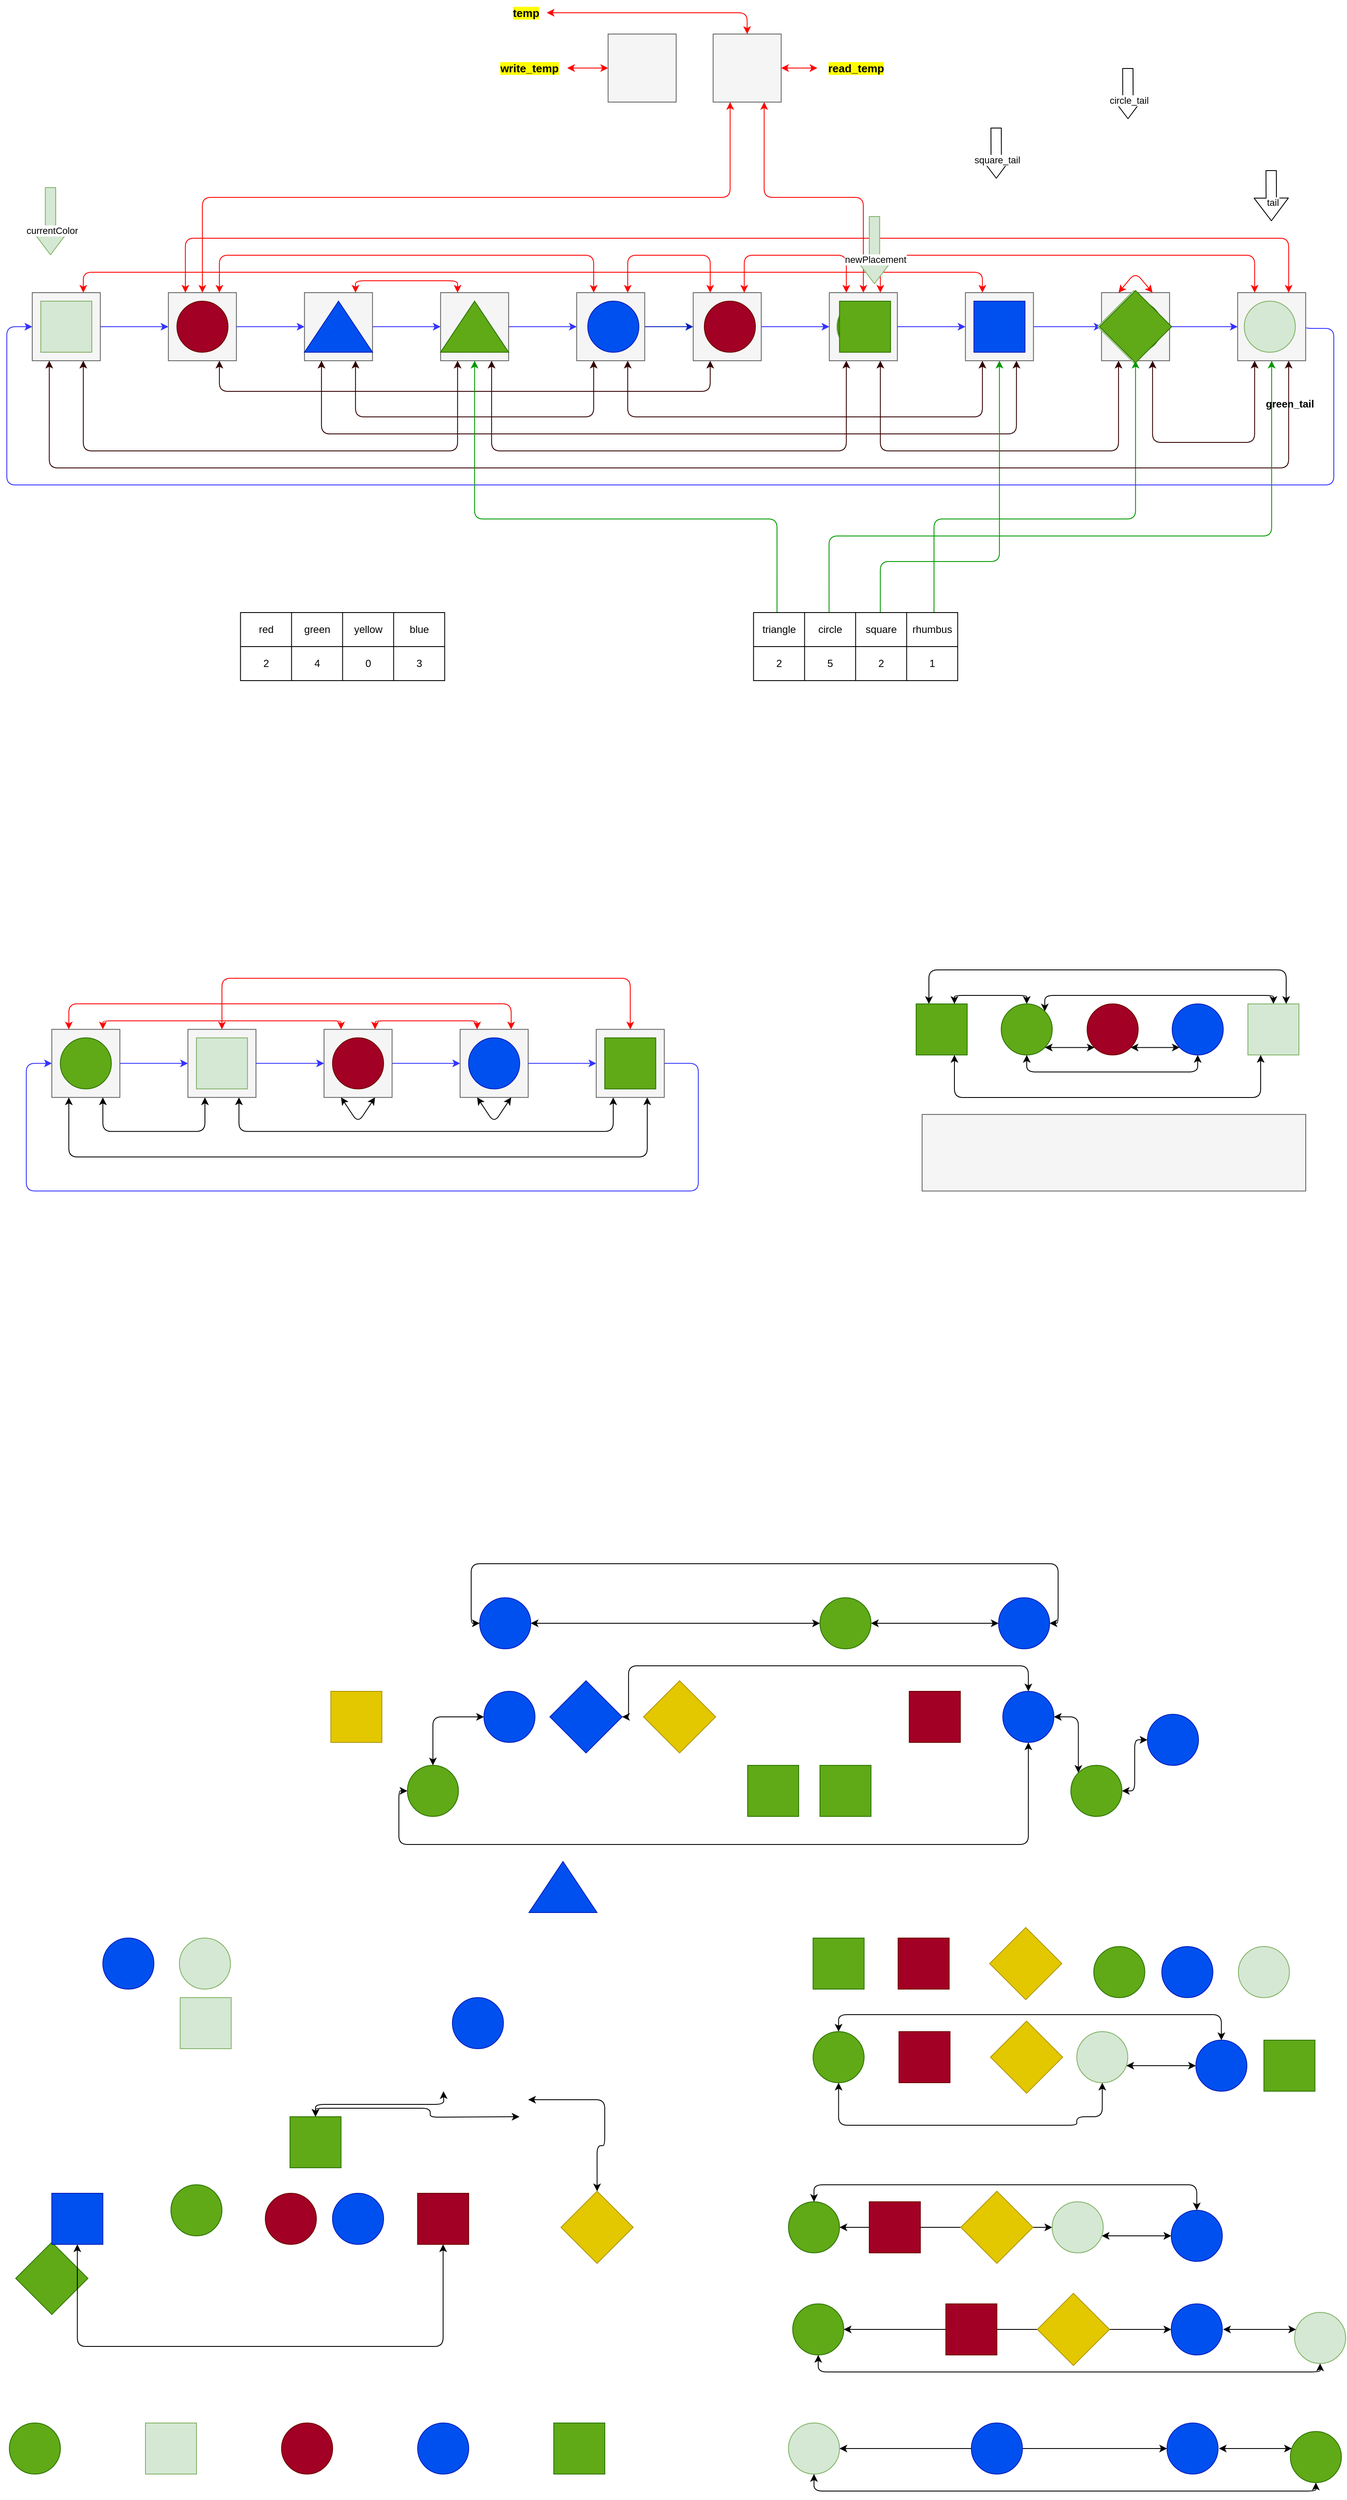 <mxfile>
    <diagram id="53bg4_jwCbrBlbMAhEiI" name="Page-1">
        <mxGraphModel dx="1363" dy="-1769" grid="1" gridSize="10" guides="1" tooltips="1" connect="1" arrows="1" fold="1" page="1" pageScale="1" pageWidth="1654" pageHeight="1169" math="0" shadow="0">
            <root>
                <mxCell id="0"/>
                <mxCell id="1" parent="0"/>
                <mxCell id="395" style="edgeStyle=orthogonalEdgeStyle;html=1;exitX=1;exitY=0.5;exitDx=0;exitDy=0;entryX=0;entryY=0.5;entryDx=0;entryDy=0;startArrow=none;startFill=0;strokeColor=#3333FF;" parent="1" source="396" target="399" edge="1">
                    <mxGeometry relative="1" as="geometry"/>
                </mxCell>
                <mxCell id="477" style="edgeStyle=orthogonalEdgeStyle;html=1;exitX=0.75;exitY=1;exitDx=0;exitDy=0;entryX=0.25;entryY=1;entryDx=0;entryDy=0;strokeColor=#330000;startArrow=classic;startFill=1;" parent="1" source="396" target="405" edge="1">
                    <mxGeometry relative="1" as="geometry">
                        <Array as="points">
                            <mxPoint x="137.01" y="2950"/>
                            <mxPoint x="577.01" y="2950"/>
                        </Array>
                    </mxGeometry>
                </mxCell>
                <mxCell id="396" value="" style="rounded=0;whiteSpace=wrap;html=1;fillColor=#f5f5f5;strokeColor=#666666;fontColor=#333333;" parent="1" vertex="1">
                    <mxGeometry x="76.92" y="2764" width="80" height="80" as="geometry"/>
                </mxCell>
                <mxCell id="482" style="edgeStyle=orthogonalEdgeStyle;html=1;exitX=0.75;exitY=1;exitDx=0;exitDy=0;entryX=0.25;entryY=1;entryDx=0;entryDy=0;strokeColor=#330000;startArrow=classic;startFill=1;" parent="1" source="399" target="444" edge="1">
                    <mxGeometry relative="1" as="geometry">
                        <Array as="points">
                            <mxPoint x="297.01" y="2880"/>
                            <mxPoint x="874.01" y="2880"/>
                        </Array>
                    </mxGeometry>
                </mxCell>
                <mxCell id="399" value="" style="rounded=0;whiteSpace=wrap;html=1;fillColor=#f5f5f5;strokeColor=#666666;fontColor=#333333;" parent="1" vertex="1">
                    <mxGeometry x="236.92" y="2764" width="80" height="80" as="geometry"/>
                </mxCell>
                <mxCell id="401" style="edgeStyle=orthogonalEdgeStyle;html=1;exitX=1;exitY=0.5;exitDx=0;exitDy=0;entryX=0;entryY=0.5;entryDx=0;entryDy=0;startArrow=none;startFill=0;strokeColor=#3333FF;" parent="1" source="402" target="405" edge="1">
                    <mxGeometry relative="1" as="geometry"/>
                </mxCell>
                <mxCell id="474" style="edgeStyle=orthogonalEdgeStyle;html=1;exitX=0.25;exitY=0;exitDx=0;exitDy=0;entryX=0.75;entryY=0;entryDx=0;entryDy=0;strokeColor=#FF0000;startArrow=classic;startFill=1;" parent="1" source="450" target="396" edge="1">
                    <mxGeometry relative="1" as="geometry">
                        <Array as="points">
                            <mxPoint x="1194.01" y="2740"/>
                            <mxPoint x="137.01" y="2740"/>
                        </Array>
                    </mxGeometry>
                </mxCell>
                <mxCell id="483" style="edgeStyle=orthogonalEdgeStyle;html=1;exitX=0.75;exitY=1;exitDx=0;exitDy=0;entryX=0.25;entryY=1;entryDx=0;entryDy=0;strokeColor=#330000;startArrow=classic;startFill=1;" parent="1" source="402" target="407" edge="1">
                    <mxGeometry relative="1" as="geometry">
                        <Array as="points">
                            <mxPoint x="457.01" y="2910"/>
                            <mxPoint x="737.01" y="2910"/>
                        </Array>
                    </mxGeometry>
                </mxCell>
                <mxCell id="402" value="" style="rounded=0;whiteSpace=wrap;html=1;fillColor=#f5f5f5;fontColor=#333333;strokeColor=#666666;" parent="1" vertex="1">
                    <mxGeometry x="396.92" y="2764" width="80" height="80" as="geometry"/>
                </mxCell>
                <mxCell id="478" style="edgeStyle=orthogonalEdgeStyle;html=1;exitX=0.75;exitY=1;exitDx=0;exitDy=0;entryX=0.25;entryY=1;entryDx=0;entryDy=0;strokeColor=#330000;startArrow=classic;startFill=1;" parent="1" source="405" target="447" edge="1">
                    <mxGeometry relative="1" as="geometry">
                        <Array as="points">
                            <mxPoint x="617.01" y="2950"/>
                            <mxPoint x="1034.01" y="2950"/>
                        </Array>
                    </mxGeometry>
                </mxCell>
                <mxCell id="487" style="edgeStyle=orthogonalEdgeStyle;html=1;exitX=0.75;exitY=0;exitDx=0;exitDy=0;entryX=0.25;entryY=0;entryDx=0;entryDy=0;strokeColor=#FF0000;startArrow=classic;startFill=1;" parent="1" source="399" target="407" edge="1">
                    <mxGeometry relative="1" as="geometry">
                        <Array as="points">
                            <mxPoint x="297.01" y="2720"/>
                            <mxPoint x="737.01" y="2720"/>
                        </Array>
                    </mxGeometry>
                </mxCell>
                <mxCell id="405" value="" style="rounded=0;whiteSpace=wrap;html=1;fillColor=#f5f5f5;fontColor=#333333;strokeColor=#666666;" parent="1" vertex="1">
                    <mxGeometry x="556.92" y="2764" width="80" height="80" as="geometry"/>
                </mxCell>
                <mxCell id="465" style="edgeStyle=orthogonalEdgeStyle;html=1;exitX=1;exitY=0.5;exitDx=0;exitDy=0;entryX=0;entryY=0.5;entryDx=0;entryDy=0;strokeColor=#001DBC;startArrow=none;startFill=0;fillColor=#0050ef;" parent="1" source="407" target="444" edge="1">
                    <mxGeometry relative="1" as="geometry"/>
                </mxCell>
                <mxCell id="472" style="edgeStyle=orthogonalEdgeStyle;html=1;exitX=0.25;exitY=0;exitDx=0;exitDy=0;entryX=0.75;entryY=0;entryDx=0;entryDy=0;strokeColor=#FF0000;startArrow=classic;startFill=1;" parent="1" source="405" target="402" edge="1">
                    <mxGeometry relative="1" as="geometry">
                        <Array as="points">
                            <mxPoint x="577.01" y="2750"/>
                            <mxPoint x="457.01" y="2750"/>
                        </Array>
                    </mxGeometry>
                </mxCell>
                <mxCell id="484" style="edgeStyle=orthogonalEdgeStyle;html=1;exitX=0.75;exitY=1;exitDx=0;exitDy=0;entryX=0.25;entryY=1;entryDx=0;entryDy=0;strokeColor=#330000;startArrow=classic;startFill=1;" parent="1" source="407" target="450" edge="1">
                    <mxGeometry relative="1" as="geometry">
                        <Array as="points">
                            <mxPoint x="777.01" y="2910"/>
                            <mxPoint x="1194.01" y="2910"/>
                        </Array>
                    </mxGeometry>
                </mxCell>
                <mxCell id="407" value="" style="rounded=0;whiteSpace=wrap;html=1;fillColor=#f5f5f5;strokeColor=#666666;fontColor=#333333;" parent="1" vertex="1">
                    <mxGeometry x="716.92" y="2764" width="80" height="80" as="geometry"/>
                </mxCell>
                <mxCell id="409" style="edgeStyle=orthogonalEdgeStyle;html=1;entryX=0;entryY=0.5;entryDx=0;entryDy=0;startArrow=none;startFill=0;strokeColor=#3333FF;exitX=1;exitY=0.5;exitDx=0;exitDy=0;" parent="1" source="405" target="407" edge="1">
                    <mxGeometry relative="1" as="geometry">
                        <mxPoint x="656.92" y="2824" as="sourcePoint"/>
                    </mxGeometry>
                </mxCell>
                <mxCell id="412" style="edgeStyle=orthogonalEdgeStyle;html=1;entryX=0;entryY=0.5;entryDx=0;entryDy=0;startArrow=none;startFill=0;strokeColor=#3333FF;exitX=1;exitY=0.5;exitDx=0;exitDy=0;" parent="1" source="399" target="402" edge="1">
                    <mxGeometry relative="1" as="geometry">
                        <mxPoint x="346.92" y="2834" as="sourcePoint"/>
                    </mxGeometry>
                </mxCell>
                <mxCell id="443" style="edgeStyle=orthogonalEdgeStyle;html=1;exitX=1;exitY=0.5;exitDx=0;exitDy=0;entryX=0;entryY=0.5;entryDx=0;entryDy=0;startArrow=none;startFill=0;strokeColor=#3333FF;" parent="1" source="444" target="447" edge="1">
                    <mxGeometry relative="1" as="geometry"/>
                </mxCell>
                <mxCell id="471" style="edgeStyle=orthogonalEdgeStyle;html=1;exitX=0.25;exitY=0;exitDx=0;exitDy=0;entryX=0.75;entryY=0;entryDx=0;entryDy=0;strokeColor=#FF0000;startArrow=classic;startFill=1;" parent="1" source="444" target="407" edge="1">
                    <mxGeometry relative="1" as="geometry">
                        <Array as="points">
                            <mxPoint x="874.01" y="2720"/>
                            <mxPoint x="777.01" y="2720"/>
                        </Array>
                    </mxGeometry>
                </mxCell>
                <mxCell id="444" value="" style="rounded=0;whiteSpace=wrap;html=1;fillColor=#f5f5f5;fontColor=#333333;strokeColor=#666666;" parent="1" vertex="1">
                    <mxGeometry x="853.92" y="2764" width="80" height="80" as="geometry"/>
                </mxCell>
                <mxCell id="470" style="edgeStyle=orthogonalEdgeStyle;html=1;exitX=0.25;exitY=0;exitDx=0;exitDy=0;entryX=0.75;entryY=0;entryDx=0;entryDy=0;strokeColor=#FF0000;startArrow=classic;startFill=1;" parent="1" source="455" target="447" edge="1">
                    <mxGeometry relative="1" as="geometry">
                        <Array as="points">
                            <mxPoint x="1513.83" y="2720"/>
                            <mxPoint x="1073.83" y="2720"/>
                        </Array>
                    </mxGeometry>
                </mxCell>
                <mxCell id="479" style="edgeStyle=orthogonalEdgeStyle;html=1;exitX=0.75;exitY=1;exitDx=0;exitDy=0;entryX=0.25;entryY=1;entryDx=0;entryDy=0;strokeColor=#330000;startArrow=classic;startFill=1;" parent="1" source="447" target="453" edge="1">
                    <mxGeometry relative="1" as="geometry">
                        <Array as="points">
                            <mxPoint x="1074.01" y="2950"/>
                            <mxPoint x="1354.01" y="2950"/>
                        </Array>
                    </mxGeometry>
                </mxCell>
                <mxCell id="507" style="edgeStyle=orthogonalEdgeStyle;html=1;exitX=0.25;exitY=0;exitDx=0;exitDy=0;entryX=0.75;entryY=0;entryDx=0;entryDy=0;startArrow=classic;startFill=1;strokeColor=#FF0000;" parent="1" source="447" target="444" edge="1">
                    <mxGeometry relative="1" as="geometry">
                        <Array as="points">
                            <mxPoint x="1034.01" y="2720"/>
                            <mxPoint x="914.01" y="2720"/>
                        </Array>
                    </mxGeometry>
                </mxCell>
                <mxCell id="447" value="" style="rounded=0;whiteSpace=wrap;html=1;fillColor=#f5f5f5;fontColor=#333333;strokeColor=#666666;" parent="1" vertex="1">
                    <mxGeometry x="1013.92" y="2764" width="80" height="80" as="geometry"/>
                </mxCell>
                <mxCell id="449" style="edgeStyle=orthogonalEdgeStyle;html=1;exitX=1;exitY=0.5;exitDx=0;exitDy=0;entryX=0;entryY=0.5;entryDx=0;entryDy=0;startArrow=none;startFill=0;strokeColor=#3333FF;" parent="1" source="450" target="453" edge="1">
                    <mxGeometry relative="1" as="geometry"/>
                </mxCell>
                <mxCell id="485" style="edgeStyle=orthogonalEdgeStyle;html=1;exitX=0.75;exitY=1;exitDx=0;exitDy=0;entryX=0.25;entryY=1;entryDx=0;entryDy=0;strokeColor=#330000;startArrow=classic;startFill=1;" parent="1" source="450" target="402" edge="1">
                    <mxGeometry relative="1" as="geometry">
                        <Array as="points">
                            <mxPoint x="1234.01" y="2930"/>
                            <mxPoint x="417.01" y="2930"/>
                        </Array>
                    </mxGeometry>
                </mxCell>
                <mxCell id="510" style="edgeStyle=orthogonalEdgeStyle;html=1;entryX=0.621;entryY=-0.013;entryDx=0;entryDy=0;entryPerimeter=0;strokeColor=#009900;startArrow=classic;startFill=1;endArrow=none;endFill=0;" parent="1" source="450" target="489" edge="1">
                    <mxGeometry relative="1" as="geometry">
                        <Array as="points">
                            <mxPoint x="1213.83" y="3080"/>
                            <mxPoint x="1073.83" y="3080"/>
                        </Array>
                    </mxGeometry>
                </mxCell>
                <mxCell id="450" value="" style="rounded=0;whiteSpace=wrap;html=1;fillColor=#f5f5f5;fontColor=#333333;strokeColor=#666666;" parent="1" vertex="1">
                    <mxGeometry x="1173.92" y="2764" width="80" height="80" as="geometry"/>
                </mxCell>
                <mxCell id="481" style="edgeStyle=orthogonalEdgeStyle;html=1;exitX=0.75;exitY=1;exitDx=0;exitDy=0;entryX=0.25;entryY=1;entryDx=0;entryDy=0;strokeColor=#330000;startArrow=classic;startFill=1;" parent="1" source="453" target="455" edge="1">
                    <mxGeometry relative="1" as="geometry">
                        <Array as="points">
                            <mxPoint x="1394.01" y="2940"/>
                            <mxPoint x="1514.01" y="2940"/>
                        </Array>
                    </mxGeometry>
                </mxCell>
                <mxCell id="508" style="edgeStyle=orthogonalEdgeStyle;html=1;entryX=0.884;entryY=0.034;entryDx=0;entryDy=0;entryPerimeter=0;strokeColor=#009900;startArrow=classic;startFill=1;endArrow=none;endFill=0;" parent="1" source="453" target="489" edge="1">
                    <mxGeometry relative="1" as="geometry">
                        <Array as="points">
                            <mxPoint x="1373.83" y="3030"/>
                            <mxPoint x="1136.83" y="3030"/>
                        </Array>
                    </mxGeometry>
                </mxCell>
                <mxCell id="453" value="" style="rounded=0;whiteSpace=wrap;html=1;fillColor=#f5f5f5;fontColor=#333333;strokeColor=#666666;" parent="1" vertex="1">
                    <mxGeometry x="1333.92" y="2764" width="80" height="80" as="geometry"/>
                </mxCell>
                <mxCell id="454" style="edgeStyle=orthogonalEdgeStyle;html=1;exitX=1;exitY=0.5;exitDx=0;exitDy=0;entryX=0;entryY=0.5;entryDx=0;entryDy=0;startArrow=none;startFill=0;strokeColor=#3333FF;" parent="1" source="455" target="396" edge="1">
                    <mxGeometry relative="1" as="geometry">
                        <Array as="points">
                            <mxPoint x="1574.01" y="2806"/>
                            <mxPoint x="1607.01" y="2806"/>
                            <mxPoint x="1607.01" y="2990"/>
                            <mxPoint x="47.01" y="2990"/>
                            <mxPoint x="47.01" y="2804"/>
                        </Array>
                    </mxGeometry>
                </mxCell>
                <mxCell id="473" style="edgeStyle=orthogonalEdgeStyle;html=1;exitX=0.75;exitY=0;exitDx=0;exitDy=0;entryX=0.25;entryY=0;entryDx=0;entryDy=0;strokeColor=#FF0000;startArrow=classic;startFill=1;" parent="1" source="455" target="399" edge="1">
                    <mxGeometry relative="1" as="geometry">
                        <Array as="points">
                            <mxPoint x="1553.83" y="2700"/>
                            <mxPoint x="256.83" y="2700"/>
                        </Array>
                    </mxGeometry>
                </mxCell>
                <mxCell id="480" style="edgeStyle=orthogonalEdgeStyle;html=1;exitX=0.75;exitY=1;exitDx=0;exitDy=0;strokeColor=#330000;startArrow=classic;startFill=1;entryX=0.25;entryY=1;entryDx=0;entryDy=0;" parent="1" source="455" target="396" edge="1">
                    <mxGeometry relative="1" as="geometry">
                        <mxPoint x="1547.01" y="2890" as="targetPoint"/>
                        <Array as="points">
                            <mxPoint x="1554.01" y="2970"/>
                            <mxPoint x="97.01" y="2970"/>
                        </Array>
                    </mxGeometry>
                </mxCell>
                <mxCell id="509" style="edgeStyle=orthogonalEdgeStyle;html=1;entryX=0.37;entryY=-0.013;entryDx=0;entryDy=0;entryPerimeter=0;strokeColor=#009900;startArrow=classic;startFill=1;endArrow=none;endFill=0;" parent="1" source="455" target="489" edge="1">
                    <mxGeometry relative="1" as="geometry">
                        <Array as="points">
                            <mxPoint x="1533.83" y="3050"/>
                            <mxPoint x="1013.83" y="3050"/>
                        </Array>
                    </mxGeometry>
                </mxCell>
                <mxCell id="455" value="" style="rounded=0;whiteSpace=wrap;html=1;fillColor=#f5f5f5;fontColor=#333333;strokeColor=#666666;" parent="1" vertex="1">
                    <mxGeometry x="1493.92" y="2764" width="80" height="80" as="geometry"/>
                </mxCell>
                <mxCell id="457" style="edgeStyle=orthogonalEdgeStyle;html=1;entryX=0;entryY=0.5;entryDx=0;entryDy=0;startArrow=none;startFill=0;strokeColor=#3333FF;exitX=1;exitY=0.5;exitDx=0;exitDy=0;" parent="1" source="453" target="455" edge="1">
                    <mxGeometry relative="1" as="geometry">
                        <mxPoint x="1433.92" y="2824" as="sourcePoint"/>
                    </mxGeometry>
                </mxCell>
                <mxCell id="460" style="edgeStyle=orthogonalEdgeStyle;html=1;entryX=0;entryY=0.5;entryDx=0;entryDy=0;startArrow=none;startFill=0;strokeColor=#3333FF;exitX=1;exitY=0.5;exitDx=0;exitDy=0;" parent="1" source="447" target="450" edge="1">
                    <mxGeometry relative="1" as="geometry">
                        <mxPoint x="1123.92" y="2834" as="sourcePoint"/>
                    </mxGeometry>
                </mxCell>
                <mxCell id="600" style="edgeStyle=orthogonalEdgeStyle;html=1;strokeColor=#FF0000;fontSize=13;startArrow=classic;startFill=1;endArrow=classic;endFill=1;" parent="1" source="391" target="514" edge="1">
                    <mxGeometry relative="1" as="geometry"/>
                </mxCell>
                <mxCell id="391" value="" style="rounded=0;whiteSpace=wrap;html=1;fillColor=#f5f5f5;fontColor=#333333;strokeColor=#666666;" parent="1" vertex="1">
                    <mxGeometry x="753.87" y="2460" width="80" height="80" as="geometry"/>
                </mxCell>
                <mxCell id="588" style="edgeStyle=orthogonalEdgeStyle;html=1;exitX=0.75;exitY=1;exitDx=0;exitDy=0;entryX=0.5;entryY=0;entryDx=0;entryDy=0;strokeColor=#FF0000;fontSize=13;startArrow=classic;startFill=1;endArrow=classic;endFill=1;" parent="1" source="390" target="447" edge="1">
                    <mxGeometry relative="1" as="geometry"/>
                </mxCell>
                <mxCell id="589" style="edgeStyle=orthogonalEdgeStyle;html=1;exitX=0.25;exitY=1;exitDx=0;exitDy=0;entryX=0.5;entryY=0;entryDx=0;entryDy=0;strokeColor=#FF0000;fontSize=13;startArrow=classic;startFill=1;endArrow=classic;endFill=1;" parent="1" source="390" target="399" edge="1">
                    <mxGeometry relative="1" as="geometry"/>
                </mxCell>
                <mxCell id="390" value="" style="rounded=0;whiteSpace=wrap;html=1;fillColor=#f5f5f5;fontColor=#333333;strokeColor=#666666;" parent="1" vertex="1">
                    <mxGeometry x="877.33" y="2460" width="80" height="80" as="geometry"/>
                </mxCell>
                <mxCell id="374" style="edgeStyle=orthogonalEdgeStyle;html=1;exitX=0.5;exitY=0;exitDx=0;exitDy=0;entryX=0.5;entryY=0;entryDx=0;entryDy=0;startArrow=classic;startFill=1;strokeColor=#FF0000;" parent="1" source="366" target="361" edge="1">
                    <mxGeometry relative="1" as="geometry">
                        <Array as="points">
                            <mxPoint x="779.91" y="3569.91"/>
                            <mxPoint x="299.91" y="3569.91"/>
                        </Array>
                    </mxGeometry>
                </mxCell>
                <mxCell id="379" style="edgeStyle=orthogonalEdgeStyle;html=1;exitX=0.25;exitY=1;exitDx=0;exitDy=0;entryX=0.75;entryY=1;entryDx=0;entryDy=0;startArrow=classic;startFill=1;" parent="1" source="363" target="366" edge="1">
                    <mxGeometry relative="1" as="geometry">
                        <Array as="points">
                            <mxPoint x="119.91" y="3779.91"/>
                            <mxPoint x="799.91" y="3779.91"/>
                        </Array>
                    </mxGeometry>
                </mxCell>
                <mxCell id="381" style="edgeStyle=orthogonalEdgeStyle;html=1;exitX=1;exitY=0.5;exitDx=0;exitDy=0;entryX=0;entryY=0.5;entryDx=0;entryDy=0;startArrow=none;startFill=0;strokeColor=#3333FF;" parent="1" source="363" target="361" edge="1">
                    <mxGeometry relative="1" as="geometry"/>
                </mxCell>
                <mxCell id="363" value="" style="rounded=0;whiteSpace=wrap;html=1;fillColor=#f5f5f5;fontColor=#333333;strokeColor=#666666;" parent="1" vertex="1">
                    <mxGeometry x="99.91" y="3629.91" width="80" height="80" as="geometry"/>
                </mxCell>
                <mxCell id="351" value="" style="rounded=0;whiteSpace=wrap;html=1;fillColor=#f5f5f5;fontColor=#333333;strokeColor=#666666;" parent="1" vertex="1">
                    <mxGeometry x="1123" y="3729.91" width="451" height="90" as="geometry"/>
                </mxCell>
                <mxCell id="200" value="" style="rounded=0;whiteSpace=wrap;html=1;fillColor=#60a917;fontColor=#ffffff;strokeColor=#2D7600;" parent="1" vertex="1">
                    <mxGeometry x="917.91" y="4495" width="60" height="60" as="geometry"/>
                </mxCell>
                <mxCell id="207" value="" style="rounded=0;whiteSpace=wrap;html=1;fillColor=#60a917;fontColor=#ffffff;strokeColor=#2D7600;" parent="1" vertex="1">
                    <mxGeometry x="1002.91" y="4495" width="60" height="60" as="geometry"/>
                </mxCell>
                <mxCell id="253" style="edgeStyle=orthogonalEdgeStyle;html=1;entryX=0;entryY=0.5;entryDx=0;entryDy=0;startArrow=classic;startFill=1;" parent="1" source="209" target="222" edge="1">
                    <mxGeometry relative="1" as="geometry">
                        <Array as="points">
                            <mxPoint x="547.91" y="4438"/>
                        </Array>
                    </mxGeometry>
                </mxCell>
                <mxCell id="209" value="" style="ellipse;whiteSpace=wrap;html=1;aspect=fixed;fillColor=#60a917;fontColor=#ffffff;strokeColor=#2D7600;" parent="1" vertex="1">
                    <mxGeometry x="517.91" y="4495" width="60" height="60" as="geometry"/>
                </mxCell>
                <mxCell id="213" value="" style="rounded=0;whiteSpace=wrap;html=1;fillColor=#a20025;fontColor=#ffffff;strokeColor=#6F0000;" parent="1" vertex="1">
                    <mxGeometry x="1107.91" y="4408" width="60" height="60" as="geometry"/>
                </mxCell>
                <mxCell id="216" value="" style="rounded=0;whiteSpace=wrap;html=1;fillColor=#e3c800;fontColor=#000000;strokeColor=#B09500;" parent="1" vertex="1">
                    <mxGeometry x="427.91" y="4408" width="60" height="60" as="geometry"/>
                </mxCell>
                <mxCell id="219" value="" style="rounded=0;whiteSpace=wrap;html=1;fillColor=#0050ef;strokeColor=#001DBC;rotation=-45;fontColor=#ffffff;" parent="1" vertex="1">
                    <mxGeometry x="697.91" y="4408" width="60" height="60" as="geometry"/>
                </mxCell>
                <mxCell id="222" value="" style="ellipse;whiteSpace=wrap;html=1;aspect=fixed;fillColor=#0050ef;fontColor=#ffffff;strokeColor=#001DBC;" parent="1" vertex="1">
                    <mxGeometry x="607.91" y="4408" width="60" height="60" as="geometry"/>
                </mxCell>
                <mxCell id="251" style="edgeStyle=orthogonalEdgeStyle;html=1;entryX=1;entryY=1;entryDx=0;entryDy=0;startArrow=classic;startFill=1;" parent="1" source="224" target="219" edge="1">
                    <mxGeometry relative="1" as="geometry">
                        <Array as="points">
                            <mxPoint x="1247.91" y="4378"/>
                            <mxPoint x="777.91" y="4378"/>
                            <mxPoint x="777.91" y="4438"/>
                        </Array>
                    </mxGeometry>
                </mxCell>
                <mxCell id="252" style="edgeStyle=orthogonalEdgeStyle;html=1;entryX=0;entryY=0.5;entryDx=0;entryDy=0;startArrow=classic;startFill=1;" parent="1" source="224" target="209" edge="1">
                    <mxGeometry relative="1" as="geometry">
                        <Array as="points">
                            <mxPoint x="1247.91" y="4588"/>
                            <mxPoint x="507.91" y="4588"/>
                            <mxPoint x="507.91" y="4525"/>
                        </Array>
                    </mxGeometry>
                </mxCell>
                <mxCell id="255" style="edgeStyle=orthogonalEdgeStyle;html=1;startArrow=classic;startFill=1;entryX=0;entryY=0;entryDx=0;entryDy=0;" parent="1" source="224" target="254" edge="1">
                    <mxGeometry relative="1" as="geometry"/>
                </mxCell>
                <mxCell id="224" value="" style="ellipse;whiteSpace=wrap;html=1;aspect=fixed;fillColor=#0050ef;fontColor=#ffffff;strokeColor=#001DBC;" parent="1" vertex="1">
                    <mxGeometry x="1217.91" y="4408" width="60" height="60" as="geometry"/>
                </mxCell>
                <mxCell id="227" value="" style="rounded=0;whiteSpace=wrap;html=1;fillColor=#e3c800;fontColor=#000000;strokeColor=#B09500;rotation=-45;" parent="1" vertex="1">
                    <mxGeometry x="807.91" y="4408" width="60" height="60" as="geometry"/>
                </mxCell>
                <mxCell id="256" style="edgeStyle=orthogonalEdgeStyle;html=1;startArrow=classic;startFill=1;" parent="1" source="244" target="254" edge="1">
                    <mxGeometry relative="1" as="geometry"/>
                </mxCell>
                <mxCell id="244" value="" style="ellipse;whiteSpace=wrap;html=1;aspect=fixed;fillColor=#0050ef;fontColor=#ffffff;strokeColor=#001DBC;" parent="1" vertex="1">
                    <mxGeometry x="1387.91" y="4435" width="60" height="60" as="geometry"/>
                </mxCell>
                <mxCell id="248" style="edgeStyle=none;html=1;exitX=1;exitY=0.5;exitDx=0;exitDy=0;entryX=0;entryY=0.5;entryDx=0;entryDy=0;startArrow=classic;startFill=1;" parent="1" source="245" target="247" edge="1">
                    <mxGeometry relative="1" as="geometry"/>
                </mxCell>
                <mxCell id="245" value="" style="ellipse;whiteSpace=wrap;html=1;aspect=fixed;fillColor=#0050ef;fontColor=#ffffff;strokeColor=#001DBC;" parent="1" vertex="1">
                    <mxGeometry x="602.91" y="4298" width="60" height="60" as="geometry"/>
                </mxCell>
                <mxCell id="250" style="edgeStyle=orthogonalEdgeStyle;html=1;exitX=1;exitY=0.5;exitDx=0;exitDy=0;entryX=0;entryY=0.5;entryDx=0;entryDy=0;startArrow=classic;startFill=1;" parent="1" source="246" target="245" edge="1">
                    <mxGeometry relative="1" as="geometry">
                        <Array as="points">
                            <mxPoint x="1282.91" y="4328"/>
                            <mxPoint x="1282.91" y="4258"/>
                            <mxPoint x="592.91" y="4258"/>
                            <mxPoint x="592.91" y="4328"/>
                        </Array>
                    </mxGeometry>
                </mxCell>
                <mxCell id="246" value="" style="ellipse;whiteSpace=wrap;html=1;aspect=fixed;fillColor=#0050ef;fontColor=#ffffff;strokeColor=#001DBC;" parent="1" vertex="1">
                    <mxGeometry x="1212.91" y="4298" width="60" height="60" as="geometry"/>
                </mxCell>
                <mxCell id="249" style="edgeStyle=none;html=1;exitX=1;exitY=0.5;exitDx=0;exitDy=0;entryX=0;entryY=0.5;entryDx=0;entryDy=0;startArrow=classic;startFill=1;" parent="1" source="247" target="246" edge="1">
                    <mxGeometry relative="1" as="geometry"/>
                </mxCell>
                <mxCell id="247" value="" style="ellipse;whiteSpace=wrap;html=1;aspect=fixed;fillColor=#60a917;fontColor=#ffffff;strokeColor=#2D7600;" parent="1" vertex="1">
                    <mxGeometry x="1002.91" y="4298" width="60" height="60" as="geometry"/>
                </mxCell>
                <mxCell id="254" value="" style="ellipse;whiteSpace=wrap;html=1;aspect=fixed;fillColor=#60a917;fontColor=#ffffff;strokeColor=#2D7600;" parent="1" vertex="1">
                    <mxGeometry x="1297.91" y="4495" width="60" height="60" as="geometry"/>
                </mxCell>
                <mxCell id="257" value="" style="rounded=0;whiteSpace=wrap;html=1;fillColor=#60a917;fontColor=#ffffff;strokeColor=#2D7600;" parent="1" vertex="1">
                    <mxGeometry x="994.82" y="4698" width="60" height="60" as="geometry"/>
                </mxCell>
                <mxCell id="258" value="" style="ellipse;whiteSpace=wrap;html=1;aspect=fixed;fillColor=#60a917;fontColor=#ffffff;strokeColor=#2D7600;" parent="1" vertex="1">
                    <mxGeometry x="1324.82" y="4708" width="60" height="60" as="geometry"/>
                </mxCell>
                <mxCell id="259" value="" style="ellipse;whiteSpace=wrap;html=1;aspect=fixed;fillColor=#d5e8d4;strokeColor=#82b366;" parent="1" vertex="1">
                    <mxGeometry x="1494.82" y="4708" width="60" height="60" as="geometry"/>
                </mxCell>
                <mxCell id="260" value="" style="ellipse;whiteSpace=wrap;html=1;aspect=fixed;fillColor=#0050ef;fontColor=#ffffff;strokeColor=#001DBC;" parent="1" vertex="1">
                    <mxGeometry x="1404.82" y="4708" width="60" height="60" as="geometry"/>
                </mxCell>
                <mxCell id="261" value="" style="rounded=0;whiteSpace=wrap;html=1;fillColor=#e3c800;fontColor=#000000;strokeColor=#B09500;rotation=-45;" parent="1" vertex="1">
                    <mxGeometry x="1214.82" y="4698" width="60" height="60" as="geometry"/>
                </mxCell>
                <mxCell id="262" value="" style="rounded=0;whiteSpace=wrap;html=1;fillColor=#a20025;fontColor=#ffffff;strokeColor=#6F0000;" parent="1" vertex="1">
                    <mxGeometry x="1094.82" y="4698" width="60" height="60" as="geometry"/>
                </mxCell>
                <mxCell id="263" value="" style="rounded=0;whiteSpace=wrap;html=1;fillColor=#60a917;fontColor=#ffffff;strokeColor=#2D7600;" parent="1" vertex="1">
                    <mxGeometry x="1524.82" y="4818" width="60" height="60" as="geometry"/>
                </mxCell>
                <mxCell id="264" value="" style="ellipse;whiteSpace=wrap;html=1;aspect=fixed;fillColor=#60a917;fontColor=#ffffff;strokeColor=#2D7600;" parent="1" vertex="1">
                    <mxGeometry x="994.82" y="4808" width="60" height="60" as="geometry"/>
                </mxCell>
                <mxCell id="269" style="edgeStyle=orthogonalEdgeStyle;html=1;startArrow=classic;startFill=1;entryX=0;entryY=0.5;entryDx=0;entryDy=0;" parent="1" source="265" target="266" edge="1">
                    <mxGeometry relative="1" as="geometry">
                        <Array as="points">
                            <mxPoint x="1404.82" y="4848"/>
                            <mxPoint x="1404.82" y="4848"/>
                        </Array>
                    </mxGeometry>
                </mxCell>
                <mxCell id="271" style="edgeStyle=orthogonalEdgeStyle;html=1;exitX=0.5;exitY=1;exitDx=0;exitDy=0;entryX=0.5;entryY=1;entryDx=0;entryDy=0;startArrow=classic;startFill=1;" parent="1" source="265" target="264" edge="1">
                    <mxGeometry relative="1" as="geometry">
                        <Array as="points">
                            <mxPoint x="1334.82" y="4908"/>
                            <mxPoint x="1304.82" y="4908"/>
                            <mxPoint x="1304.82" y="4918"/>
                            <mxPoint x="1024.82" y="4918"/>
                        </Array>
                    </mxGeometry>
                </mxCell>
                <mxCell id="265" value="" style="ellipse;whiteSpace=wrap;html=1;aspect=fixed;fillColor=#d5e8d4;strokeColor=#82b366;" parent="1" vertex="1">
                    <mxGeometry x="1304.82" y="4808" width="60" height="60" as="geometry"/>
                </mxCell>
                <mxCell id="270" style="edgeStyle=orthogonalEdgeStyle;html=1;startArrow=classic;startFill=1;exitX=0.5;exitY=0;exitDx=0;exitDy=0;" parent="1" source="266" target="264" edge="1">
                    <mxGeometry relative="1" as="geometry">
                        <Array as="points">
                            <mxPoint x="1474.82" y="4788"/>
                            <mxPoint x="1024.82" y="4788"/>
                        </Array>
                    </mxGeometry>
                </mxCell>
                <mxCell id="266" value="" style="ellipse;whiteSpace=wrap;html=1;aspect=fixed;fillColor=#0050ef;fontColor=#ffffff;strokeColor=#001DBC;" parent="1" vertex="1">
                    <mxGeometry x="1444.82" y="4818" width="60" height="60" as="geometry"/>
                </mxCell>
                <mxCell id="267" value="" style="rounded=0;whiteSpace=wrap;html=1;fillColor=#e3c800;fontColor=#000000;strokeColor=#B09500;rotation=-45;" parent="1" vertex="1">
                    <mxGeometry x="1215.82" y="4808" width="60" height="60" as="geometry"/>
                </mxCell>
                <mxCell id="268" value="" style="rounded=0;whiteSpace=wrap;html=1;fillColor=#a20025;fontColor=#ffffff;strokeColor=#6F0000;" parent="1" vertex="1">
                    <mxGeometry x="1095.82" y="4808" width="60" height="60" as="geometry"/>
                </mxCell>
                <mxCell id="273" value="" style="ellipse;whiteSpace=wrap;html=1;aspect=fixed;fillColor=#60a917;fontColor=#ffffff;strokeColor=#2D7600;" parent="1" vertex="1">
                    <mxGeometry x="970.91" y="5128" width="60" height="60" as="geometry"/>
                </mxCell>
                <mxCell id="274" style="edgeStyle=orthogonalEdgeStyle;html=1;startArrow=classic;startFill=1;" parent="1" source="276" target="278" edge="1">
                    <mxGeometry relative="1" as="geometry">
                        <Array as="points">
                            <mxPoint x="1476.91" y="5158"/>
                        </Array>
                    </mxGeometry>
                </mxCell>
                <mxCell id="275" style="edgeStyle=orthogonalEdgeStyle;html=1;exitX=0.5;exitY=1;exitDx=0;exitDy=0;entryX=0.5;entryY=1;entryDx=0;entryDy=0;startArrow=classic;startFill=1;" parent="1" source="276" target="273" edge="1">
                    <mxGeometry relative="1" as="geometry"/>
                </mxCell>
                <mxCell id="276" value="" style="ellipse;whiteSpace=wrap;html=1;aspect=fixed;fillColor=#d5e8d4;strokeColor=#82b366;" parent="1" vertex="1">
                    <mxGeometry x="1560.91" y="5138" width="60" height="60" as="geometry"/>
                </mxCell>
                <mxCell id="277" style="edgeStyle=orthogonalEdgeStyle;html=1;startArrow=classic;startFill=1;" parent="1" source="278" target="273" edge="1">
                    <mxGeometry relative="1" as="geometry"/>
                </mxCell>
                <mxCell id="278" value="" style="ellipse;whiteSpace=wrap;html=1;aspect=fixed;fillColor=#0050ef;fontColor=#ffffff;strokeColor=#001DBC;" parent="1" vertex="1">
                    <mxGeometry x="1415.91" y="5128" width="60" height="60" as="geometry"/>
                </mxCell>
                <mxCell id="279" value="" style="ellipse;whiteSpace=wrap;html=1;aspect=fixed;fillColor=#60a917;fontColor=#ffffff;strokeColor=#2D7600;" parent="1" vertex="1">
                    <mxGeometry x="965.91" y="5008" width="60" height="60" as="geometry"/>
                </mxCell>
                <mxCell id="280" style="edgeStyle=orthogonalEdgeStyle;html=1;startArrow=classic;startFill=1;entryX=0;entryY=0.5;entryDx=0;entryDy=0;" parent="1" source="282" target="284" edge="1">
                    <mxGeometry relative="1" as="geometry">
                        <Array as="points">
                            <mxPoint x="1375.91" y="5048"/>
                            <mxPoint x="1375.91" y="5048"/>
                        </Array>
                    </mxGeometry>
                </mxCell>
                <mxCell id="281" style="edgeStyle=orthogonalEdgeStyle;html=1;exitX=0;exitY=0.5;exitDx=0;exitDy=0;entryX=1;entryY=0.5;entryDx=0;entryDy=0;startArrow=classic;startFill=1;" parent="1" source="282" target="279" edge="1">
                    <mxGeometry relative="1" as="geometry">
                        <Array as="points">
                            <mxPoint x="1210.91" y="5038"/>
                            <mxPoint x="1210.91" y="5038"/>
                        </Array>
                    </mxGeometry>
                </mxCell>
                <mxCell id="282" value="" style="ellipse;whiteSpace=wrap;html=1;aspect=fixed;fillColor=#d5e8d4;strokeColor=#82b366;" parent="1" vertex="1">
                    <mxGeometry x="1275.91" y="5008" width="60" height="60" as="geometry"/>
                </mxCell>
                <mxCell id="283" style="edgeStyle=orthogonalEdgeStyle;html=1;startArrow=classic;startFill=1;exitX=0.5;exitY=0;exitDx=0;exitDy=0;" parent="1" source="284" target="279" edge="1">
                    <mxGeometry relative="1" as="geometry">
                        <Array as="points">
                            <mxPoint x="1445.91" y="4988"/>
                            <mxPoint x="995.91" y="4988"/>
                        </Array>
                    </mxGeometry>
                </mxCell>
                <mxCell id="284" value="" style="ellipse;whiteSpace=wrap;html=1;aspect=fixed;fillColor=#0050ef;fontColor=#ffffff;strokeColor=#001DBC;" parent="1" vertex="1">
                    <mxGeometry x="1415.91" y="5018" width="60" height="60" as="geometry"/>
                </mxCell>
                <mxCell id="286" value="" style="ellipse;whiteSpace=wrap;html=1;aspect=fixed;fillColor=#d5e8d4;strokeColor=#82b366;" parent="1" vertex="1">
                    <mxGeometry x="965.91" y="5268" width="60" height="60" as="geometry"/>
                </mxCell>
                <mxCell id="287" style="edgeStyle=orthogonalEdgeStyle;html=1;startArrow=classic;startFill=1;" parent="1" source="289" target="291" edge="1">
                    <mxGeometry relative="1" as="geometry">
                        <Array as="points">
                            <mxPoint x="1471.91" y="5298"/>
                        </Array>
                    </mxGeometry>
                </mxCell>
                <mxCell id="288" style="edgeStyle=orthogonalEdgeStyle;html=1;exitX=0.5;exitY=1;exitDx=0;exitDy=0;entryX=0.5;entryY=1;entryDx=0;entryDy=0;startArrow=classic;startFill=1;" parent="1" source="289" target="286" edge="1">
                    <mxGeometry relative="1" as="geometry"/>
                </mxCell>
                <mxCell id="289" value="" style="ellipse;whiteSpace=wrap;html=1;aspect=fixed;fillColor=#60a917;strokeColor=#2D7600;fontColor=#ffffff;" parent="1" vertex="1">
                    <mxGeometry x="1555.91" y="5278" width="60" height="60" as="geometry"/>
                </mxCell>
                <mxCell id="290" style="edgeStyle=orthogonalEdgeStyle;html=1;startArrow=none;startFill=1;" parent="1" source="300" target="286" edge="1">
                    <mxGeometry relative="1" as="geometry"/>
                </mxCell>
                <mxCell id="291" value="" style="ellipse;whiteSpace=wrap;html=1;aspect=fixed;fillColor=#0050ef;fontColor=#ffffff;strokeColor=#001DBC;" parent="1" vertex="1">
                    <mxGeometry x="1410.91" y="5268" width="60" height="60" as="geometry"/>
                </mxCell>
                <mxCell id="292" value="" style="rounded=0;whiteSpace=wrap;html=1;fillColor=#e3c800;fontColor=#000000;strokeColor=#B09500;rotation=-45;" parent="1" vertex="1">
                    <mxGeometry x="1180.91" y="5008" width="60" height="60" as="geometry"/>
                </mxCell>
                <mxCell id="293" value="" style="rounded=0;whiteSpace=wrap;html=1;fillColor=#a20025;fontColor=#ffffff;strokeColor=#6F0000;" parent="1" vertex="1">
                    <mxGeometry x="1060.91" y="5008" width="60" height="60" as="geometry"/>
                </mxCell>
                <mxCell id="294" value="" style="rounded=0;whiteSpace=wrap;html=1;fillColor=#e3c800;fontColor=#000000;strokeColor=#B09500;rotation=-45;" parent="1" vertex="1">
                    <mxGeometry x="1270.91" y="5128" width="60" height="60" as="geometry"/>
                </mxCell>
                <mxCell id="295" value="" style="rounded=0;whiteSpace=wrap;html=1;fillColor=#a20025;fontColor=#ffffff;strokeColor=#6F0000;" parent="1" vertex="1">
                    <mxGeometry x="1150.91" y="5128" width="60" height="60" as="geometry"/>
                </mxCell>
                <mxCell id="301" value="" style="edgeStyle=orthogonalEdgeStyle;html=1;startArrow=classic;startFill=1;endArrow=none;" parent="1" source="291" target="300" edge="1">
                    <mxGeometry relative="1" as="geometry">
                        <mxPoint x="1410.91" y="5298" as="sourcePoint"/>
                        <mxPoint x="1025.91" y="5298" as="targetPoint"/>
                    </mxGeometry>
                </mxCell>
                <mxCell id="300" value="" style="ellipse;whiteSpace=wrap;html=1;aspect=fixed;fillColor=#0050ef;fontColor=#ffffff;strokeColor=#001DBC;" parent="1" vertex="1">
                    <mxGeometry x="1180.91" y="5268" width="60" height="60" as="geometry"/>
                </mxCell>
                <mxCell id="306" value="" style="rounded=0;whiteSpace=wrap;html=1;fillColor=#60a917;fontColor=#ffffff;strokeColor=#2D7600;rotation=-45;" parent="1" vertex="1">
                    <mxGeometry x="69.91" y="5068" width="60" height="60" as="geometry"/>
                </mxCell>
                <mxCell id="336" style="edgeStyle=orthogonalEdgeStyle;html=1;startArrow=classic;startFill=1;" parent="1" source="307" target="316" edge="1">
                    <mxGeometry relative="1" as="geometry">
                        <Array as="points">
                            <mxPoint x="129.91" y="5178"/>
                            <mxPoint x="559.91" y="5178"/>
                        </Array>
                    </mxGeometry>
                </mxCell>
                <mxCell id="307" value="" style="rounded=0;whiteSpace=wrap;html=1;fillColor=#0050ef;fontColor=#ffffff;strokeColor=#001DBC;" parent="1" vertex="1">
                    <mxGeometry x="99.91" y="4998" width="60" height="60" as="geometry"/>
                </mxCell>
                <mxCell id="342" style="edgeStyle=orthogonalEdgeStyle;html=1;exitX=0.5;exitY=0;exitDx=0;exitDy=0;startArrow=classic;startFill=1;" parent="1" source="311" edge="1">
                    <mxGeometry relative="1" as="geometry">
                        <mxPoint x="649.675" y="4908.0" as="targetPoint"/>
                    </mxGeometry>
                </mxCell>
                <mxCell id="311" value="" style="rounded=0;whiteSpace=wrap;html=1;fillColor=#60a917;fontColor=#ffffff;strokeColor=#2D7600;" parent="1" vertex="1">
                    <mxGeometry x="379.91" y="4908" width="60" height="60" as="geometry"/>
                </mxCell>
                <mxCell id="312" value="" style="ellipse;whiteSpace=wrap;html=1;aspect=fixed;fillColor=#60a917;fontColor=#ffffff;strokeColor=#2D7600;" parent="1" vertex="1">
                    <mxGeometry x="239.91" y="4988" width="60" height="60" as="geometry"/>
                </mxCell>
                <mxCell id="315" value="" style="rounded=0;whiteSpace=wrap;html=1;fillColor=#e3c800;fontColor=#000000;strokeColor=#B09500;rotation=-45;" parent="1" vertex="1">
                    <mxGeometry x="710.91" y="5008" width="60" height="60" as="geometry"/>
                </mxCell>
                <mxCell id="337" style="edgeStyle=orthogonalEdgeStyle;html=1;exitX=0.5;exitY=0;exitDx=0;exitDy=0;startArrow=classic;startFill=1;" parent="1" source="311" edge="1">
                    <mxGeometry relative="1" as="geometry">
                        <mxPoint x="560.263" y="4878.0" as="targetPoint"/>
                    </mxGeometry>
                </mxCell>
                <mxCell id="338" style="edgeStyle=orthogonalEdgeStyle;html=1;exitX=1;exitY=0;exitDx=0;exitDy=0;startArrow=classic;startFill=1;" parent="1" source="315" edge="1">
                    <mxGeometry relative="1" as="geometry">
                        <mxPoint x="659.91" y="4888.0" as="targetPoint"/>
                        <Array as="points">
                            <mxPoint x="740.91" y="4942"/>
                            <mxPoint x="749.91" y="4942"/>
                            <mxPoint x="749.91" y="4888"/>
                        </Array>
                    </mxGeometry>
                </mxCell>
                <mxCell id="316" value="" style="rounded=0;whiteSpace=wrap;html=1;fillColor=#a20025;fontColor=#ffffff;strokeColor=#6F0000;" parent="1" vertex="1">
                    <mxGeometry x="529.91" y="4998" width="60" height="60" as="geometry"/>
                </mxCell>
                <mxCell id="319" value="" style="ellipse;whiteSpace=wrap;html=1;aspect=fixed;fillColor=#a20025;fontColor=#ffffff;strokeColor=#6F0000;" parent="1" vertex="1">
                    <mxGeometry x="350.91" y="4998" width="60" height="60" as="geometry"/>
                </mxCell>
                <mxCell id="329" value="" style="ellipse;whiteSpace=wrap;html=1;aspect=fixed;fillColor=#0050ef;fontColor=#ffffff;strokeColor=#001DBC;" parent="1" vertex="1">
                    <mxGeometry x="429.91" y="4998" width="60" height="60" as="geometry"/>
                </mxCell>
                <mxCell id="353" style="edgeStyle=orthogonalEdgeStyle;html=1;entryX=1;entryY=0;entryDx=0;entryDy=0;startArrow=classic;startFill=1;" parent="1" source="333" target="344" edge="1">
                    <mxGeometry relative="1" as="geometry">
                        <Array as="points">
                            <mxPoint x="1536" y="3590"/>
                            <mxPoint x="1267" y="3590"/>
                        </Array>
                    </mxGeometry>
                </mxCell>
                <mxCell id="333" value="" style="rounded=0;whiteSpace=wrap;html=1;fillColor=#d5e8d4;strokeColor=#82b366;" parent="1" vertex="1">
                    <mxGeometry x="1506" y="3600" width="60" height="60" as="geometry"/>
                </mxCell>
                <mxCell id="355" style="edgeStyle=orthogonalEdgeStyle;html=1;exitX=0.25;exitY=0;exitDx=0;exitDy=0;entryX=0.75;entryY=0;entryDx=0;entryDy=0;startArrow=classic;startFill=1;" parent="1" source="343" target="333" edge="1">
                    <mxGeometry relative="1" as="geometry">
                        <Array as="points">
                            <mxPoint x="1131" y="3560"/>
                            <mxPoint x="1551" y="3560"/>
                        </Array>
                    </mxGeometry>
                </mxCell>
                <mxCell id="360" style="edgeStyle=orthogonalEdgeStyle;html=1;exitX=0.75;exitY=1;exitDx=0;exitDy=0;entryX=0.25;entryY=1;entryDx=0;entryDy=0;startArrow=classic;startFill=1;" parent="1" source="343" target="333" edge="1">
                    <mxGeometry relative="1" as="geometry">
                        <Array as="points">
                            <mxPoint x="1161" y="3710"/>
                            <mxPoint x="1521" y="3710"/>
                        </Array>
                    </mxGeometry>
                </mxCell>
                <mxCell id="343" value="" style="rounded=0;whiteSpace=wrap;html=1;fillColor=#60a917;fontColor=#ffffff;strokeColor=#2D7600;" parent="1" vertex="1">
                    <mxGeometry x="1116" y="3600" width="60" height="60" as="geometry"/>
                </mxCell>
                <mxCell id="354" style="edgeStyle=orthogonalEdgeStyle;html=1;exitX=0.5;exitY=0;exitDx=0;exitDy=0;entryX=0.75;entryY=0;entryDx=0;entryDy=0;startArrow=classic;startFill=1;" parent="1" source="344" target="343" edge="1">
                    <mxGeometry relative="1" as="geometry"/>
                </mxCell>
                <mxCell id="356" style="edgeStyle=orthogonalEdgeStyle;html=1;exitX=1;exitY=1;exitDx=0;exitDy=0;entryX=0;entryY=1;entryDx=0;entryDy=0;startArrow=classic;startFill=1;" parent="1" source="344" target="345" edge="1">
                    <mxGeometry relative="1" as="geometry"/>
                </mxCell>
                <mxCell id="344" value="" style="ellipse;whiteSpace=wrap;html=1;aspect=fixed;fillColor=#60a917;fontColor=#ffffff;strokeColor=#2D7600;" parent="1" vertex="1">
                    <mxGeometry x="1216" y="3600" width="60" height="60" as="geometry"/>
                </mxCell>
                <mxCell id="357" style="edgeStyle=orthogonalEdgeStyle;html=1;exitX=1;exitY=1;exitDx=0;exitDy=0;entryX=0;entryY=1;entryDx=0;entryDy=0;startArrow=classic;startFill=1;" parent="1" source="345" target="346" edge="1">
                    <mxGeometry relative="1" as="geometry"/>
                </mxCell>
                <mxCell id="345" value="" style="ellipse;whiteSpace=wrap;html=1;aspect=fixed;fillColor=#a20025;fontColor=#ffffff;strokeColor=#6F0000;" parent="1" vertex="1">
                    <mxGeometry x="1317" y="3600" width="60" height="60" as="geometry"/>
                </mxCell>
                <mxCell id="359" style="edgeStyle=orthogonalEdgeStyle;html=1;exitX=0.5;exitY=1;exitDx=0;exitDy=0;entryX=0.5;entryY=1;entryDx=0;entryDy=0;startArrow=classic;startFill=1;" parent="1" source="346" target="344" edge="1">
                    <mxGeometry relative="1" as="geometry">
                        <Array as="points">
                            <mxPoint x="1447" y="3680"/>
                            <mxPoint x="1246" y="3680"/>
                        </Array>
                    </mxGeometry>
                </mxCell>
                <mxCell id="346" value="" style="ellipse;whiteSpace=wrap;html=1;aspect=fixed;fillColor=#0050ef;fontColor=#ffffff;strokeColor=#001DBC;" parent="1" vertex="1">
                    <mxGeometry x="1417" y="3600" width="60" height="60" as="geometry"/>
                </mxCell>
                <mxCell id="378" style="edgeStyle=orthogonalEdgeStyle;html=1;exitX=0.25;exitY=1;exitDx=0;exitDy=0;entryX=0.75;entryY=1;entryDx=0;entryDy=0;startArrow=classic;startFill=1;" parent="1" source="361" target="363" edge="1">
                    <mxGeometry relative="1" as="geometry">
                        <Array as="points">
                            <mxPoint x="279.91" y="3749.91"/>
                            <mxPoint x="159.91" y="3749.91"/>
                        </Array>
                    </mxGeometry>
                </mxCell>
                <mxCell id="380" style="edgeStyle=orthogonalEdgeStyle;html=1;exitX=0.75;exitY=1;exitDx=0;exitDy=0;entryX=0.25;entryY=1;entryDx=0;entryDy=0;startArrow=classic;startFill=1;" parent="1" source="361" target="366" edge="1">
                    <mxGeometry relative="1" as="geometry">
                        <Array as="points">
                            <mxPoint x="319.91" y="3749.91"/>
                            <mxPoint x="759.91" y="3749.91"/>
                        </Array>
                    </mxGeometry>
                </mxCell>
                <mxCell id="361" value="" style="rounded=0;whiteSpace=wrap;html=1;fillColor=#f5f5f5;fontColor=#333333;strokeColor=#666666;" parent="1" vertex="1">
                    <mxGeometry x="259.91" y="3629.91" width="80" height="80" as="geometry"/>
                </mxCell>
                <mxCell id="372" style="edgeStyle=orthogonalEdgeStyle;html=1;exitX=0.25;exitY=0;exitDx=0;exitDy=0;entryX=0.75;entryY=0;entryDx=0;entryDy=0;startArrow=classic;startFill=1;strokeColor=#FF0000;" parent="1" source="364" target="363" edge="1">
                    <mxGeometry relative="1" as="geometry"/>
                </mxCell>
                <mxCell id="383" style="edgeStyle=orthogonalEdgeStyle;html=1;exitX=1;exitY=0.5;exitDx=0;exitDy=0;entryX=0;entryY=0.5;entryDx=0;entryDy=0;startArrow=none;startFill=0;strokeColor=#3333FF;" parent="1" source="364" target="365" edge="1">
                    <mxGeometry relative="1" as="geometry"/>
                </mxCell>
                <mxCell id="364" value="" style="rounded=0;whiteSpace=wrap;html=1;fillColor=#f5f5f5;fontColor=#333333;strokeColor=#666666;" parent="1" vertex="1">
                    <mxGeometry x="419.91" y="3629.91" width="80" height="80" as="geometry"/>
                </mxCell>
                <mxCell id="371" style="edgeStyle=orthogonalEdgeStyle;html=1;exitX=0.25;exitY=0;exitDx=0;exitDy=0;entryX=0.75;entryY=0;entryDx=0;entryDy=0;startArrow=classic;startFill=1;strokeColor=#FF0000;" parent="1" source="365" target="364" edge="1">
                    <mxGeometry relative="1" as="geometry"/>
                </mxCell>
                <mxCell id="373" style="edgeStyle=orthogonalEdgeStyle;html=1;exitX=0.75;exitY=0;exitDx=0;exitDy=0;entryX=0.25;entryY=0;entryDx=0;entryDy=0;startArrow=classic;startFill=1;strokeColor=#FF0000;" parent="1" source="365" target="363" edge="1">
                    <mxGeometry relative="1" as="geometry">
                        <Array as="points">
                            <mxPoint x="639.91" y="3599.91"/>
                            <mxPoint x="119.91" y="3599.91"/>
                        </Array>
                    </mxGeometry>
                </mxCell>
                <mxCell id="365" value="" style="rounded=0;whiteSpace=wrap;html=1;fillColor=#f5f5f5;fontColor=#333333;strokeColor=#666666;" parent="1" vertex="1">
                    <mxGeometry x="579.91" y="3629.91" width="80" height="80" as="geometry"/>
                </mxCell>
                <mxCell id="385" style="edgeStyle=orthogonalEdgeStyle;html=1;exitX=1;exitY=0.5;exitDx=0;exitDy=0;entryX=0;entryY=0.5;entryDx=0;entryDy=0;startArrow=none;startFill=0;strokeColor=#3333FF;" parent="1" source="366" target="363" edge="1">
                    <mxGeometry relative="1" as="geometry">
                        <Array as="points">
                            <mxPoint x="859.91" y="3669.91"/>
                            <mxPoint x="859.91" y="3819.91"/>
                            <mxPoint x="69.91" y="3819.91"/>
                            <mxPoint x="69.91" y="3669.91"/>
                        </Array>
                    </mxGeometry>
                </mxCell>
                <mxCell id="366" value="" style="rounded=0;whiteSpace=wrap;html=1;fillColor=#f5f5f5;fontColor=#333333;strokeColor=#666666;" parent="1" vertex="1">
                    <mxGeometry x="739.91" y="3629.91" width="80" height="80" as="geometry"/>
                </mxCell>
                <mxCell id="367" value="" style="rounded=0;whiteSpace=wrap;html=1;fillColor=#d5e8d4;strokeColor=#82b366;" parent="1" vertex="1">
                    <mxGeometry x="269.91" y="3639.91" width="60" height="60" as="geometry"/>
                </mxCell>
                <mxCell id="384" style="edgeStyle=orthogonalEdgeStyle;html=1;entryX=0;entryY=0.5;entryDx=0;entryDy=0;startArrow=none;startFill=0;strokeColor=#3333FF;exitX=1;exitY=0.5;exitDx=0;exitDy=0;" parent="1" source="365" target="366" edge="1">
                    <mxGeometry relative="1" as="geometry">
                        <mxPoint x="679.91" y="3689.91" as="sourcePoint"/>
                    </mxGeometry>
                </mxCell>
                <mxCell id="368" value="" style="ellipse;whiteSpace=wrap;html=1;aspect=fixed;fillColor=#0050ef;fontColor=#ffffff;strokeColor=#001DBC;" parent="1" vertex="1">
                    <mxGeometry x="589.91" y="3639.91" width="60" height="60" as="geometry"/>
                </mxCell>
                <mxCell id="369" value="" style="ellipse;whiteSpace=wrap;html=1;aspect=fixed;fillColor=#a20025;fontColor=#ffffff;strokeColor=#6F0000;" parent="1" vertex="1">
                    <mxGeometry x="429.91" y="3639.91" width="60" height="60" as="geometry"/>
                </mxCell>
                <mxCell id="382" style="edgeStyle=orthogonalEdgeStyle;html=1;entryX=0;entryY=0.5;entryDx=0;entryDy=0;startArrow=none;startFill=0;strokeColor=#3333FF;exitX=1;exitY=0.5;exitDx=0;exitDy=0;" parent="1" source="361" target="364" edge="1">
                    <mxGeometry relative="1" as="geometry">
                        <mxPoint x="369.91" y="3699.91" as="sourcePoint"/>
                    </mxGeometry>
                </mxCell>
                <mxCell id="370" value="" style="ellipse;whiteSpace=wrap;html=1;aspect=fixed;fillColor=#60a917;fontColor=#ffffff;strokeColor=#2D7600;" parent="1" vertex="1">
                    <mxGeometry x="109.91" y="3639.91" width="60" height="60" as="geometry"/>
                </mxCell>
                <mxCell id="362" value="" style="rounded=0;whiteSpace=wrap;html=1;fillColor=#60a917;fontColor=#ffffff;strokeColor=#2D7600;" parent="1" vertex="1">
                    <mxGeometry x="749.91" y="3639.91" width="60" height="60" as="geometry"/>
                </mxCell>
                <mxCell id="375" style="edgeStyle=orthogonalEdgeStyle;html=1;exitX=0.75;exitY=1;exitDx=0;exitDy=0;entryX=0.25;entryY=1;entryDx=0;entryDy=0;startArrow=classic;startFill=1;" parent="1" source="365" target="365" edge="1">
                    <mxGeometry relative="1" as="geometry">
                        <Array as="points">
                            <mxPoint x="619.91" y="3739.91"/>
                        </Array>
                    </mxGeometry>
                </mxCell>
                <mxCell id="377" style="edgeStyle=orthogonalEdgeStyle;html=1;exitX=0.75;exitY=1;exitDx=0;exitDy=0;entryX=0.25;entryY=1;entryDx=0;entryDy=0;startArrow=classic;startFill=1;" parent="1" source="364" target="364" edge="1">
                    <mxGeometry relative="1" as="geometry">
                        <Array as="points">
                            <mxPoint x="459.91" y="3739.91"/>
                        </Array>
                    </mxGeometry>
                </mxCell>
                <mxCell id="408" value="" style="rounded=0;whiteSpace=wrap;html=1;fillColor=#d5e8d4;strokeColor=#82b366;" parent="1" vertex="1">
                    <mxGeometry x="210.0" y="5268" width="60" height="60" as="geometry"/>
                </mxCell>
                <mxCell id="410" value="" style="ellipse;whiteSpace=wrap;html=1;aspect=fixed;fillColor=#0050ef;fontColor=#ffffff;strokeColor=#001DBC;" parent="1" vertex="1">
                    <mxGeometry x="530.0" y="5268" width="60" height="60" as="geometry"/>
                </mxCell>
                <mxCell id="411" value="" style="ellipse;whiteSpace=wrap;html=1;aspect=fixed;fillColor=#a20025;fontColor=#ffffff;strokeColor=#6F0000;" parent="1" vertex="1">
                    <mxGeometry x="370.0" y="5268" width="60" height="60" as="geometry"/>
                </mxCell>
                <mxCell id="413" value="" style="ellipse;whiteSpace=wrap;html=1;aspect=fixed;fillColor=#60a917;fontColor=#ffffff;strokeColor=#2D7600;" parent="1" vertex="1">
                    <mxGeometry x="50.0" y="5268" width="60" height="60" as="geometry"/>
                </mxCell>
                <mxCell id="414" value="" style="rounded=0;whiteSpace=wrap;html=1;fillColor=#60a917;fontColor=#ffffff;strokeColor=#2D7600;" parent="1" vertex="1">
                    <mxGeometry x="690.0" y="5268" width="60" height="60" as="geometry"/>
                </mxCell>
                <mxCell id="417" style="edgeStyle=orthogonalEdgeStyle;html=1;exitX=0.5;exitY=0;exitDx=0;exitDy=0;entryX=0.5;entryY=0;entryDx=0;entryDy=0;startArrow=classic;startFill=1;strokeColor=#FF0000;" parent="1" edge="1">
                    <mxGeometry relative="1" as="geometry">
                        <Array as="points">
                            <mxPoint x="1465" y="3460"/>
                            <mxPoint x="985" y="3460"/>
                        </Array>
                        <mxPoint x="985" y="3520" as="targetPoint"/>
                    </mxGeometry>
                </mxCell>
                <mxCell id="456" value="" style="rounded=0;whiteSpace=wrap;html=1;fillColor=#d5e8d4;strokeColor=#82b366;" parent="1" vertex="1">
                    <mxGeometry x="250.82" y="4768" width="60" height="60" as="geometry"/>
                </mxCell>
                <mxCell id="458" value="" style="ellipse;whiteSpace=wrap;html=1;aspect=fixed;fillColor=#0050ef;fontColor=#ffffff;strokeColor=#001DBC;" parent="1" vertex="1">
                    <mxGeometry x="570.82" y="4768" width="60" height="60" as="geometry"/>
                </mxCell>
                <mxCell id="459" value="" style="ellipse;whiteSpace=wrap;html=1;aspect=fixed;fillColor=#a20025;fontColor=#ffffff;strokeColor=#6F0000;" parent="1" vertex="1">
                    <mxGeometry x="867.01" y="2774" width="60" height="60" as="geometry"/>
                </mxCell>
                <mxCell id="462" value="" style="rounded=0;whiteSpace=wrap;html=1;fillColor=#0050ef;fontColor=#ffffff;strokeColor=#001DBC;" parent="1" vertex="1">
                    <mxGeometry x="1183.92" y="2774" width="60" height="60" as="geometry"/>
                </mxCell>
                <mxCell id="302" value="" style="rounded=0;whiteSpace=wrap;html=1;fillColor=#d5e8d4;strokeColor=#82b366;" parent="1" vertex="1">
                    <mxGeometry x="86.92" y="2774" width="60" height="60" as="geometry"/>
                </mxCell>
                <mxCell id="303" value="" style="ellipse;whiteSpace=wrap;html=1;aspect=fixed;fillColor=#d5e8d4;strokeColor=#82b366;" parent="1" vertex="1">
                    <mxGeometry x="1501.74" y="2774" width="60" height="60" as="geometry"/>
                </mxCell>
                <mxCell id="304" value="" style="ellipse;whiteSpace=wrap;html=1;aspect=fixed;fillColor=#d5e8d4;strokeColor=#82b366;" parent="1" vertex="1">
                    <mxGeometry x="249.91" y="4698" width="60" height="60" as="geometry"/>
                </mxCell>
                <mxCell id="305" value="" style="ellipse;whiteSpace=wrap;html=1;aspect=fixed;fillColor=#0050ef;fontColor=#ffffff;strokeColor=#001DBC;" parent="1" vertex="1">
                    <mxGeometry x="159.91" y="4698" width="60" height="60" as="geometry"/>
                </mxCell>
                <mxCell id="308" value="" style="ellipse;whiteSpace=wrap;html=1;aspect=fixed;fillColor=#a20025;fontColor=#ffffff;strokeColor=#6F0000;" parent="1" vertex="1">
                    <mxGeometry x="247.01" y="2774" width="60" height="60" as="geometry"/>
                </mxCell>
                <mxCell id="320" value="" style="ellipse;whiteSpace=wrap;html=1;aspect=fixed;fillColor=#0050ef;fontColor=#ffffff;strokeColor=#001DBC;" parent="1" vertex="1">
                    <mxGeometry x="730.01" y="2774" width="60" height="60" as="geometry"/>
                </mxCell>
                <mxCell id="322" value="" style="rounded=0;whiteSpace=wrap;html=1;fillColor=#d5e8d4;strokeColor=#82b366;rotation=-45;" parent="1" vertex="1">
                    <mxGeometry x="1341.74" y="2774" width="60" height="60" as="geometry"/>
                </mxCell>
                <mxCell id="505" style="edgeStyle=orthogonalEdgeStyle;html=1;entryX=0.115;entryY=0.006;entryDx=0;entryDy=0;entryPerimeter=0;strokeColor=#009900;startArrow=classic;startFill=1;exitX=0.5;exitY=1;exitDx=0;exitDy=0;endArrow=none;endFill=0;" parent="1" source="405" target="489" edge="1">
                    <mxGeometry relative="1" as="geometry">
                        <Array as="points">
                            <mxPoint x="596.83" y="3030"/>
                            <mxPoint x="952.83" y="3030"/>
                        </Array>
                    </mxGeometry>
                </mxCell>
                <mxCell id="466" value="" style="triangle;whiteSpace=wrap;html=1;rotation=-90;fillColor=#0050ef;fontColor=#ffffff;strokeColor=#001DBC;" parent="1" vertex="1">
                    <mxGeometry x="406.92" y="2764" width="60" height="80" as="geometry"/>
                </mxCell>
                <mxCell id="467" value="" style="triangle;whiteSpace=wrap;html=1;rotation=-90;fillColor=#d5e8d4;strokeColor=#82b366;" parent="1" vertex="1">
                    <mxGeometry x="566.92" y="2764" width="60" height="80" as="geometry"/>
                </mxCell>
                <mxCell id="468" value="" style="triangle;whiteSpace=wrap;html=1;rotation=-90;fillColor=#0050ef;fontColor=#ffffff;strokeColor=#001DBC;" parent="1" vertex="1">
                    <mxGeometry x="670.82" y="4598" width="60" height="80" as="geometry"/>
                </mxCell>
                <mxCell id="488" value="" style="shape=table;html=1;whiteSpace=wrap;startSize=0;container=1;collapsible=0;childLayout=tableLayout;" parent="1" vertex="1">
                    <mxGeometry x="924.83" y="3140" width="240" height="80" as="geometry"/>
                </mxCell>
                <mxCell id="489" value="" style="shape=tableRow;horizontal=0;startSize=0;swimlaneHead=0;swimlaneBody=0;top=0;left=0;bottom=0;right=0;collapsible=0;dropTarget=0;fillColor=none;points=[[0,0.5],[1,0.5]];portConstraint=eastwest;" parent="488" vertex="1">
                    <mxGeometry width="240" height="40" as="geometry"/>
                </mxCell>
                <mxCell id="490" value="triangle" style="shape=partialRectangle;html=1;whiteSpace=wrap;connectable=0;fillColor=none;top=0;left=0;bottom=0;right=0;overflow=hidden;" parent="489" vertex="1">
                    <mxGeometry width="60" height="40" as="geometry">
                        <mxRectangle width="60" height="40" as="alternateBounds"/>
                    </mxGeometry>
                </mxCell>
                <mxCell id="491" value="circle" style="shape=partialRectangle;html=1;whiteSpace=wrap;connectable=0;fillColor=none;top=0;left=0;bottom=0;right=0;overflow=hidden;" parent="489" vertex="1">
                    <mxGeometry x="60" width="60" height="40" as="geometry">
                        <mxRectangle width="60" height="40" as="alternateBounds"/>
                    </mxGeometry>
                </mxCell>
                <mxCell id="492" value="square" style="shape=partialRectangle;html=1;whiteSpace=wrap;connectable=0;fillColor=none;top=0;left=0;bottom=0;right=0;overflow=hidden;" parent="489" vertex="1">
                    <mxGeometry x="120" width="60" height="40" as="geometry">
                        <mxRectangle width="60" height="40" as="alternateBounds"/>
                    </mxGeometry>
                </mxCell>
                <mxCell id="493" value="rhumbus" style="shape=partialRectangle;html=1;whiteSpace=wrap;connectable=0;fillColor=none;top=0;left=0;bottom=0;right=0;overflow=hidden;" parent="489" vertex="1">
                    <mxGeometry x="180" width="60" height="40" as="geometry">
                        <mxRectangle width="60" height="40" as="alternateBounds"/>
                    </mxGeometry>
                </mxCell>
                <mxCell id="494" value="" style="shape=tableRow;horizontal=0;startSize=0;swimlaneHead=0;swimlaneBody=0;top=0;left=0;bottom=0;right=0;collapsible=0;dropTarget=0;fillColor=none;points=[[0,0.5],[1,0.5]];portConstraint=eastwest;" parent="488" vertex="1">
                    <mxGeometry y="40" width="240" height="40" as="geometry"/>
                </mxCell>
                <mxCell id="495" value="2" style="shape=partialRectangle;html=1;whiteSpace=wrap;connectable=0;fillColor=none;top=0;left=0;bottom=0;right=0;overflow=hidden;" parent="494" vertex="1">
                    <mxGeometry width="60" height="40" as="geometry">
                        <mxRectangle width="60" height="40" as="alternateBounds"/>
                    </mxGeometry>
                </mxCell>
                <mxCell id="496" value="5" style="shape=partialRectangle;html=1;whiteSpace=wrap;connectable=0;fillColor=none;top=0;left=0;bottom=0;right=0;overflow=hidden;" parent="494" vertex="1">
                    <mxGeometry x="60" width="60" height="40" as="geometry">
                        <mxRectangle width="60" height="40" as="alternateBounds"/>
                    </mxGeometry>
                </mxCell>
                <mxCell id="497" value="2" style="shape=partialRectangle;html=1;whiteSpace=wrap;connectable=0;fillColor=none;top=0;left=0;bottom=0;right=0;overflow=hidden;" parent="494" vertex="1">
                    <mxGeometry x="120" width="60" height="40" as="geometry">
                        <mxRectangle width="60" height="40" as="alternateBounds"/>
                    </mxGeometry>
                </mxCell>
                <mxCell id="498" value="1" style="shape=partialRectangle;html=1;whiteSpace=wrap;connectable=0;fillColor=none;top=0;left=0;bottom=0;right=0;overflow=hidden;" parent="494" vertex="1">
                    <mxGeometry x="180" width="60" height="40" as="geometry">
                        <mxRectangle width="60" height="40" as="alternateBounds"/>
                    </mxGeometry>
                </mxCell>
                <mxCell id="511" value="&lt;b&gt;green_tail&lt;/b&gt;" style="text;html=1;align=center;verticalAlign=middle;resizable=0;points=[];autosize=1;strokeColor=none;fillColor=none;" parent="1" vertex="1">
                    <mxGeometry x="1515.01" y="2880" width="80" height="30" as="geometry"/>
                </mxCell>
                <mxCell id="513" value="read_temp" style="text;html=1;align=center;verticalAlign=middle;resizable=0;points=[];autosize=1;strokeColor=none;fillColor=none;fontStyle=1;fontSize=13;labelBackgroundColor=#FFFF00;" parent="1" vertex="1">
                    <mxGeometry x="999.83" y="2485" width="90" height="30" as="geometry"/>
                </mxCell>
                <mxCell id="514" value="write_temp" style="text;html=1;align=center;verticalAlign=middle;resizable=0;points=[];autosize=1;strokeColor=none;fillColor=none;fontStyle=1;fontSize=13;labelBackgroundColor=#FFFF00;" parent="1" vertex="1">
                    <mxGeometry x="615.78" y="2485" width="90" height="30" as="geometry"/>
                </mxCell>
                <mxCell id="568" style="edgeStyle=orthogonalEdgeStyle;html=1;exitX=0.25;exitY=0;exitDx=0;exitDy=0;entryX=0.75;entryY=0;entryDx=0;entryDy=0;strokeColor=#FF0000;fontSize=13;startArrow=classic;startFill=1;endArrow=classic;endFill=1;" parent="1" source="453" target="453" edge="1">
                    <mxGeometry relative="1" as="geometry">
                        <Array as="points">
                            <mxPoint x="1373.83" y="2740"/>
                        </Array>
                    </mxGeometry>
                </mxCell>
                <mxCell id="599" style="edgeStyle=orthogonalEdgeStyle;html=1;strokeColor=#FF0000;fontSize=13;startArrow=classic;startFill=1;endArrow=classic;endFill=1;exitX=1;exitY=0.5;exitDx=0;exitDy=0;" parent="1" source="390" target="513" edge="1">
                    <mxGeometry relative="1" as="geometry">
                        <mxPoint x="964.83" y="2500" as="sourcePoint"/>
                    </mxGeometry>
                </mxCell>
                <mxCell id="555" value="" style="ellipse;whiteSpace=wrap;html=1;aspect=fixed;fillColor=#60a917;fontColor=#ffffff;strokeColor=#2D7600;" parent="1" vertex="1">
                    <mxGeometry x="1344.82" y="2774" width="60" height="60" as="geometry"/>
                </mxCell>
                <mxCell id="552" value="" style="rounded=0;whiteSpace=wrap;html=1;fillColor=#60a917;fontColor=#ffffff;strokeColor=#2D7600;rotation=-45;" parent="1" vertex="1">
                    <mxGeometry x="1343.92" y="2774" width="60" height="60" as="geometry"/>
                </mxCell>
                <mxCell id="584" value="" style="ellipse;whiteSpace=wrap;html=1;aspect=fixed;fillColor=#d5e8d4;strokeColor=#82b366;" parent="1" vertex="1">
                    <mxGeometry x="1022.83" y="2774" width="60" height="60" as="geometry"/>
                </mxCell>
                <mxCell id="585" value="" style="ellipse;whiteSpace=wrap;html=1;aspect=fixed;fillColor=#60a917;fontColor=#ffffff;strokeColor=#2D7600;" parent="1" vertex="1">
                    <mxGeometry x="1023.92" y="2774" width="60" height="60" as="geometry"/>
                </mxCell>
                <mxCell id="586" value="" style="triangle;whiteSpace=wrap;html=1;rotation=-90;fillColor=#60a917;fontColor=#ffffff;strokeColor=#2D7600;" parent="1" vertex="1">
                    <mxGeometry x="566.92" y="2764" width="60" height="80" as="geometry"/>
                </mxCell>
                <mxCell id="587" value="" style="rounded=0;whiteSpace=wrap;html=1;fillColor=#60a917;fontColor=#ffffff;strokeColor=#2D7600;" parent="1" vertex="1">
                    <mxGeometry x="1025.91" y="2774" width="60" height="60" as="geometry"/>
                </mxCell>
                <mxCell id="592" value="" style="edgeStyle=none;orthogonalLoop=1;jettySize=auto;html=1;shape=flexArrow;rounded=1;startSize=8;endSize=8.561;endWidth=27.073;width=12.195;" parent="1" edge="1">
                    <mxGeometry width="100" relative="1" as="geometry">
                        <mxPoint x="1533.33" y="2620" as="sourcePoint"/>
                        <mxPoint x="1533.58" y="2680" as="targetPoint"/>
                        <Array as="points"/>
                    </mxGeometry>
                </mxCell>
                <mxCell id="593" value="tail" style="edgeLabel;html=1;align=center;verticalAlign=middle;resizable=0;points=[];" parent="592" vertex="1" connectable="0">
                    <mxGeometry x="0.259" y="1" relative="1" as="geometry">
                        <mxPoint as="offset"/>
                    </mxGeometry>
                </mxCell>
                <mxCell id="594" value="" style="edgeStyle=none;orthogonalLoop=1;jettySize=auto;html=1;shape=flexArrow;rounded=1;startSize=8;endSize=8.561;endWidth=27.073;width=12.195;fillColor=#d5e8d4;strokeColor=#82b366;" parent="1" edge="1">
                    <mxGeometry width="100" relative="1" as="geometry">
                        <mxPoint x="98.37" y="2640" as="sourcePoint"/>
                        <mxPoint x="98.37" y="2720" as="targetPoint"/>
                        <Array as="points"/>
                    </mxGeometry>
                </mxCell>
                <mxCell id="595" value="currentColor" style="edgeLabel;html=1;align=center;verticalAlign=middle;resizable=0;points=[];" parent="594" vertex="1" connectable="0">
                    <mxGeometry x="0.259" y="1" relative="1" as="geometry">
                        <mxPoint as="offset"/>
                    </mxGeometry>
                </mxCell>
                <mxCell id="604" style="edgeStyle=orthogonalEdgeStyle;html=1;entryX=0.5;entryY=0;entryDx=0;entryDy=0;strokeColor=#FF0000;fontSize=13;startArrow=classic;startFill=1;endArrow=classic;endFill=1;" parent="1" source="603" target="390" edge="1">
                    <mxGeometry relative="1" as="geometry">
                        <Array as="points">
                            <mxPoint x="917.83" y="2435"/>
                        </Array>
                    </mxGeometry>
                </mxCell>
                <mxCell id="603" value="temp" style="text;html=1;align=center;verticalAlign=middle;resizable=0;points=[];autosize=1;strokeColor=none;fillColor=none;fontStyle=1;fontSize=13;labelBackgroundColor=#FFFF00;" parent="1" vertex="1">
                    <mxGeometry x="631.74" y="2420" width="50" height="30" as="geometry"/>
                </mxCell>
                <mxCell id="605" value="" style="shape=table;html=1;whiteSpace=wrap;startSize=0;container=1;collapsible=0;childLayout=tableLayout;" vertex="1" parent="1">
                    <mxGeometry x="321.74" y="3140" width="240" height="80" as="geometry"/>
                </mxCell>
                <mxCell id="606" value="" style="shape=tableRow;horizontal=0;startSize=0;swimlaneHead=0;swimlaneBody=0;top=0;left=0;bottom=0;right=0;collapsible=0;dropTarget=0;fillColor=none;points=[[0,0.5],[1,0.5]];portConstraint=eastwest;" vertex="1" parent="605">
                    <mxGeometry width="240" height="40" as="geometry"/>
                </mxCell>
                <mxCell id="607" value="red" style="shape=partialRectangle;html=1;whiteSpace=wrap;connectable=0;fillColor=none;top=0;left=0;bottom=0;right=0;overflow=hidden;" vertex="1" parent="606">
                    <mxGeometry width="60" height="40" as="geometry">
                        <mxRectangle width="60" height="40" as="alternateBounds"/>
                    </mxGeometry>
                </mxCell>
                <mxCell id="608" value="green" style="shape=partialRectangle;html=1;whiteSpace=wrap;connectable=0;fillColor=none;top=0;left=0;bottom=0;right=0;overflow=hidden;" vertex="1" parent="606">
                    <mxGeometry x="60" width="60" height="40" as="geometry">
                        <mxRectangle width="60" height="40" as="alternateBounds"/>
                    </mxGeometry>
                </mxCell>
                <mxCell id="609" value="yellow" style="shape=partialRectangle;html=1;whiteSpace=wrap;connectable=0;fillColor=none;top=0;left=0;bottom=0;right=0;overflow=hidden;" vertex="1" parent="606">
                    <mxGeometry x="120" width="60" height="40" as="geometry">
                        <mxRectangle width="60" height="40" as="alternateBounds"/>
                    </mxGeometry>
                </mxCell>
                <mxCell id="610" value="blue" style="shape=partialRectangle;html=1;whiteSpace=wrap;connectable=0;fillColor=none;top=0;left=0;bottom=0;right=0;overflow=hidden;" vertex="1" parent="606">
                    <mxGeometry x="180" width="60" height="40" as="geometry">
                        <mxRectangle width="60" height="40" as="alternateBounds"/>
                    </mxGeometry>
                </mxCell>
                <mxCell id="611" value="" style="shape=tableRow;horizontal=0;startSize=0;swimlaneHead=0;swimlaneBody=0;top=0;left=0;bottom=0;right=0;collapsible=0;dropTarget=0;fillColor=none;points=[[0,0.5],[1,0.5]];portConstraint=eastwest;" vertex="1" parent="605">
                    <mxGeometry y="40" width="240" height="40" as="geometry"/>
                </mxCell>
                <mxCell id="612" value="2" style="shape=partialRectangle;html=1;whiteSpace=wrap;connectable=0;fillColor=none;top=0;left=0;bottom=0;right=0;overflow=hidden;" vertex="1" parent="611">
                    <mxGeometry width="60" height="40" as="geometry">
                        <mxRectangle width="60" height="40" as="alternateBounds"/>
                    </mxGeometry>
                </mxCell>
                <mxCell id="613" value="4" style="shape=partialRectangle;html=1;whiteSpace=wrap;connectable=0;fillColor=none;top=0;left=0;bottom=0;right=0;overflow=hidden;" vertex="1" parent="611">
                    <mxGeometry x="60" width="60" height="40" as="geometry">
                        <mxRectangle width="60" height="40" as="alternateBounds"/>
                    </mxGeometry>
                </mxCell>
                <mxCell id="614" value="0" style="shape=partialRectangle;html=1;whiteSpace=wrap;connectable=0;fillColor=none;top=0;left=0;bottom=0;right=0;overflow=hidden;" vertex="1" parent="611">
                    <mxGeometry x="120" width="60" height="40" as="geometry">
                        <mxRectangle width="60" height="40" as="alternateBounds"/>
                    </mxGeometry>
                </mxCell>
                <mxCell id="615" value="3" style="shape=partialRectangle;html=1;whiteSpace=wrap;connectable=0;fillColor=none;top=0;left=0;bottom=0;right=0;overflow=hidden;" vertex="1" parent="611">
                    <mxGeometry x="180" width="60" height="40" as="geometry">
                        <mxRectangle width="60" height="40" as="alternateBounds"/>
                    </mxGeometry>
                </mxCell>
                <mxCell id="621" value="" style="edgeStyle=none;orthogonalLoop=1;jettySize=auto;html=1;shape=flexArrow;rounded=1;startSize=8;endSize=8.561;endWidth=27.073;width=12.195;fillColor=#d5e8d4;strokeColor=#82b366;" edge="1" parent="1">
                    <mxGeometry width="100" relative="1" as="geometry">
                        <mxPoint x="1067.0" y="2674" as="sourcePoint"/>
                        <mxPoint x="1067.0" y="2754" as="targetPoint"/>
                        <Array as="points"/>
                    </mxGeometry>
                </mxCell>
                <mxCell id="622" value="newPlacement" style="edgeLabel;html=1;align=center;verticalAlign=middle;resizable=0;points=[];" vertex="1" connectable="0" parent="621">
                    <mxGeometry x="0.259" y="1" relative="1" as="geometry">
                        <mxPoint as="offset"/>
                    </mxGeometry>
                </mxCell>
                <mxCell id="623" value="" style="edgeStyle=none;orthogonalLoop=1;jettySize=auto;html=1;shape=flexArrow;rounded=1;startSize=8;endSize=8.561;endWidth=27.073;width=12.195;" edge="1" parent="1">
                    <mxGeometry width="100" relative="1" as="geometry">
                        <mxPoint x="1364.82" y="2500" as="sourcePoint"/>
                        <mxPoint x="1365.07" y="2560" as="targetPoint"/>
                        <Array as="points"/>
                    </mxGeometry>
                </mxCell>
                <mxCell id="624" value="circle_tail" style="edgeLabel;html=1;align=center;verticalAlign=middle;resizable=0;points=[];" vertex="1" connectable="0" parent="623">
                    <mxGeometry x="0.259" y="1" relative="1" as="geometry">
                        <mxPoint as="offset"/>
                    </mxGeometry>
                </mxCell>
                <mxCell id="625" value="" style="edgeStyle=none;orthogonalLoop=1;jettySize=auto;html=1;shape=flexArrow;rounded=1;startSize=8;endSize=8.561;endWidth=27.073;width=12.195;" edge="1" parent="1">
                    <mxGeometry width="100" relative="1" as="geometry">
                        <mxPoint x="1210.0" y="2570" as="sourcePoint"/>
                        <mxPoint x="1210.25" y="2630" as="targetPoint"/>
                        <Array as="points"/>
                    </mxGeometry>
                </mxCell>
                <mxCell id="626" value="square_tail" style="edgeLabel;html=1;align=center;verticalAlign=middle;resizable=0;points=[];" vertex="1" connectable="0" parent="625">
                    <mxGeometry x="0.259" y="1" relative="1" as="geometry">
                        <mxPoint as="offset"/>
                    </mxGeometry>
                </mxCell>
            </root>
        </mxGraphModel>
    </diagram>
</mxfile>